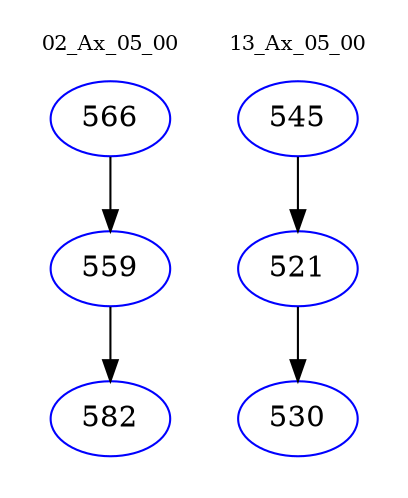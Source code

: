 digraph{
subgraph cluster_0 {
color = white
label = "02_Ax_05_00";
fontsize=10;
T0_566 [label="566", color="blue"]
T0_566 -> T0_559 [color="black"]
T0_559 [label="559", color="blue"]
T0_559 -> T0_582 [color="black"]
T0_582 [label="582", color="blue"]
}
subgraph cluster_1 {
color = white
label = "13_Ax_05_00";
fontsize=10;
T1_545 [label="545", color="blue"]
T1_545 -> T1_521 [color="black"]
T1_521 [label="521", color="blue"]
T1_521 -> T1_530 [color="black"]
T1_530 [label="530", color="blue"]
}
}
